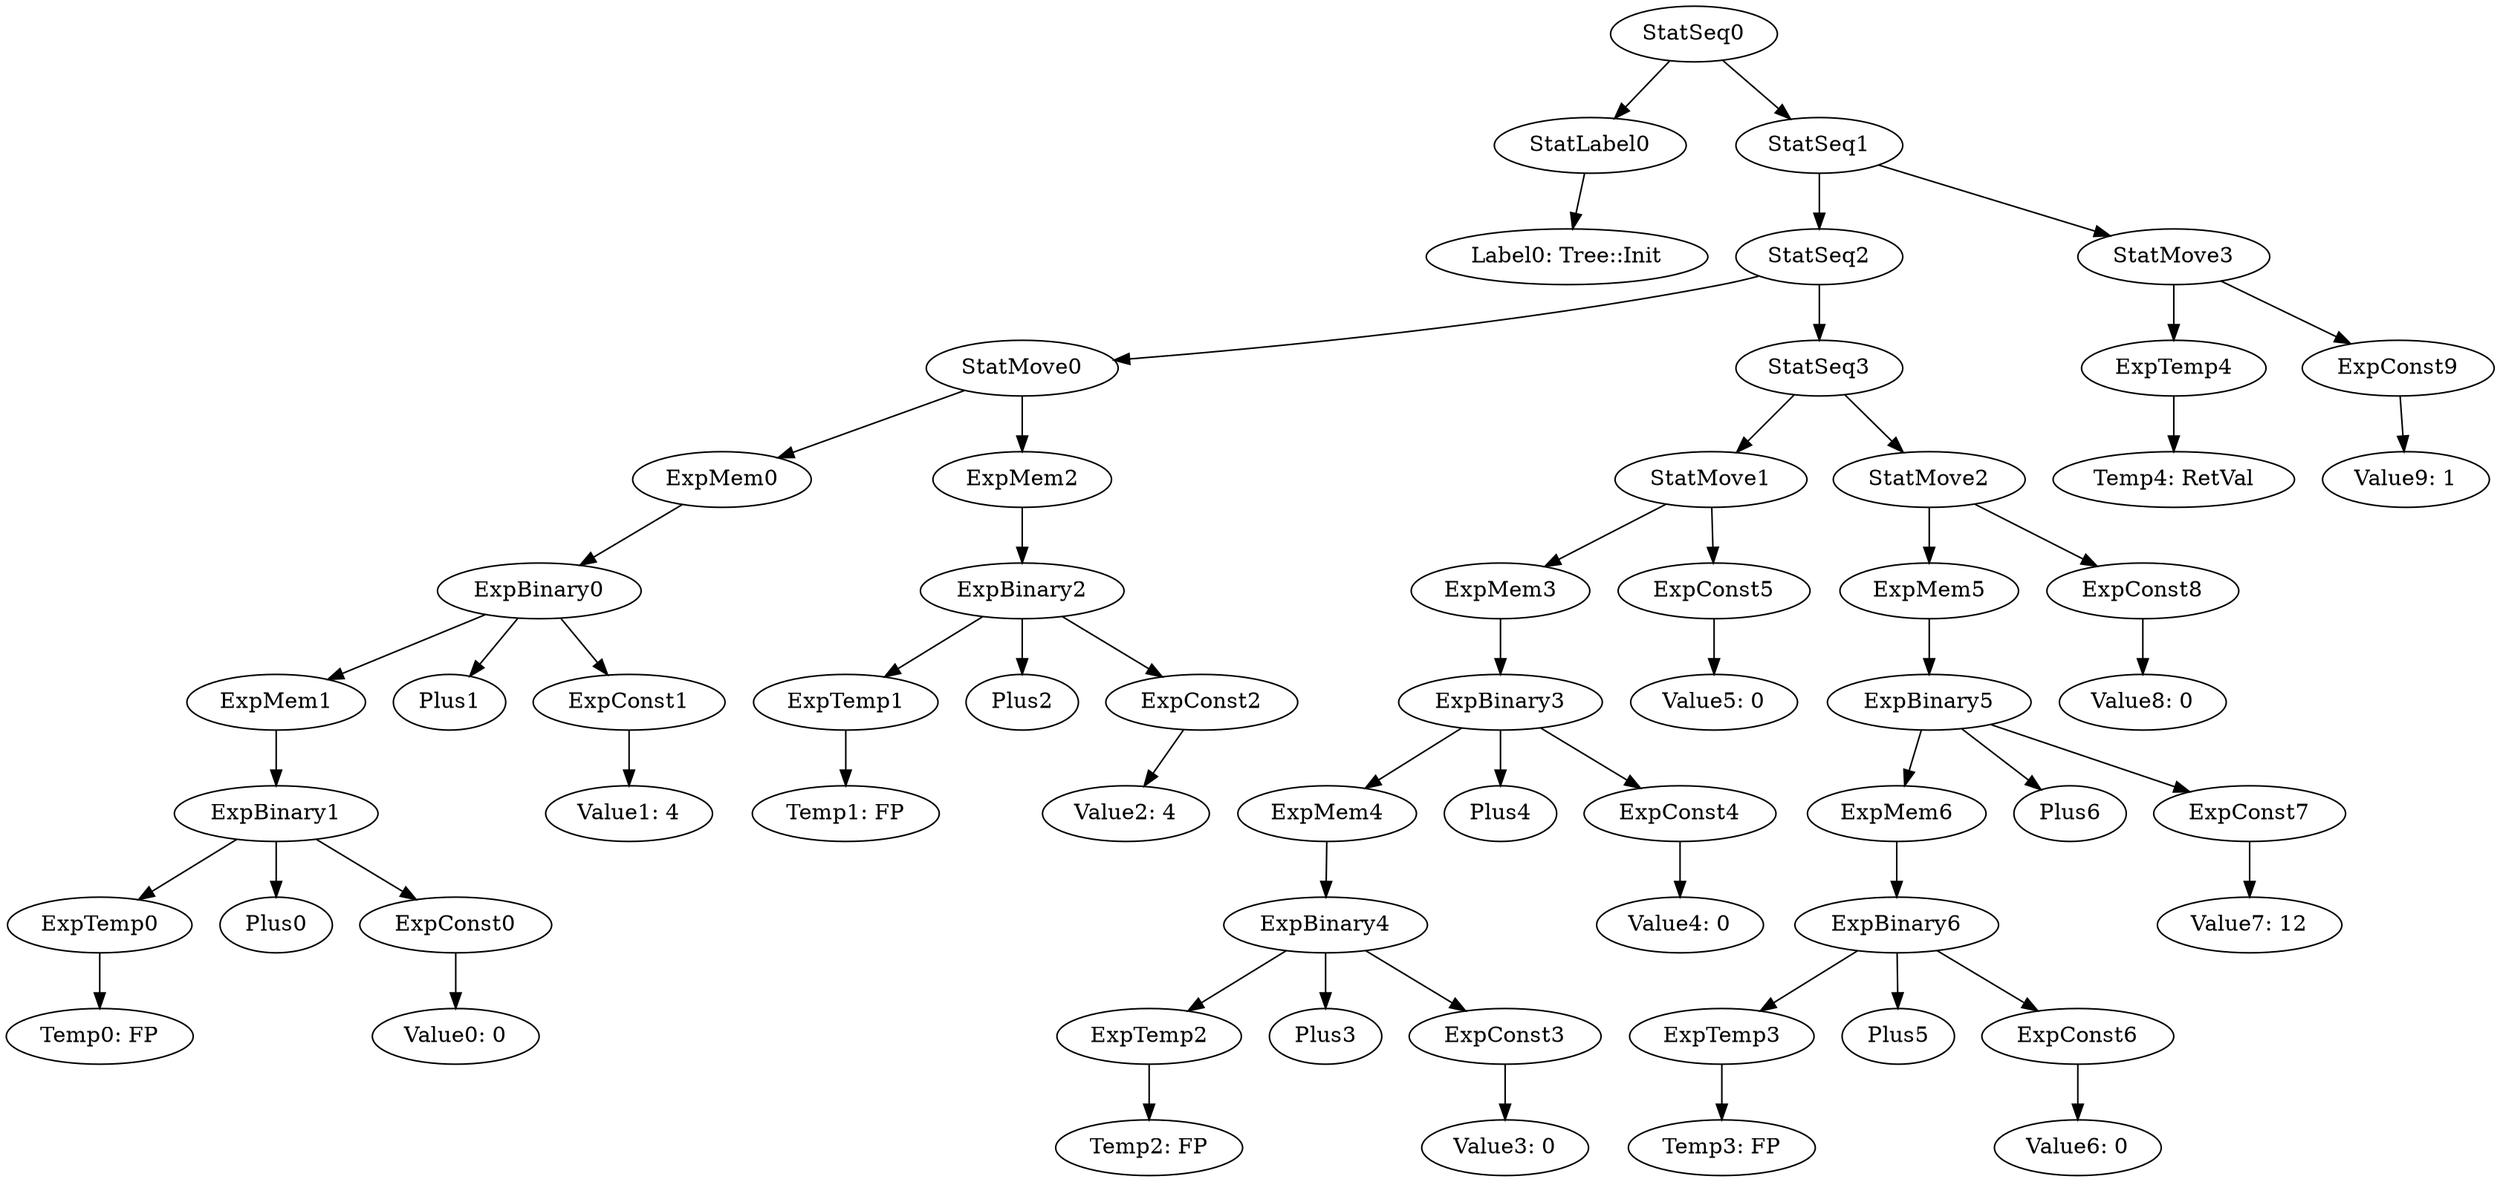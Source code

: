 digraph {
	ordering = out;
	ExpConst9 -> "Value9: 1";
	StatMove3 -> ExpTemp4;
	StatMove3 -> ExpConst9;
	ExpTemp4 -> "Temp4: RetVal";
	ExpConst8 -> "Value8: 0";
	StatMove2 -> ExpMem5;
	StatMove2 -> ExpConst8;
	ExpBinary5 -> ExpMem6;
	ExpBinary5 -> Plus6;
	ExpBinary5 -> ExpConst7;
	ExpMem6 -> ExpBinary6;
	ExpTemp3 -> "Temp3: FP";
	StatSeq3 -> StatMove1;
	StatSeq3 -> StatMove2;
	ExpMem5 -> ExpBinary5;
	StatMove1 -> ExpMem3;
	StatMove1 -> ExpConst5;
	StatMove0 -> ExpMem0;
	StatMove0 -> ExpMem2;
	ExpBinary6 -> ExpTemp3;
	ExpBinary6 -> Plus5;
	ExpBinary6 -> ExpConst6;
	ExpMem0 -> ExpBinary0;
	ExpBinary1 -> ExpTemp0;
	ExpBinary1 -> Plus0;
	ExpBinary1 -> ExpConst0;
	ExpMem3 -> ExpBinary3;
	ExpMem1 -> ExpBinary1;
	ExpConst0 -> "Value0: 0";
	StatLabel0 -> "Label0: Tree::Init";
	ExpTemp0 -> "Temp0: FP";
	ExpMem2 -> ExpBinary2;
	ExpConst5 -> "Value5: 0";
	ExpBinary3 -> ExpMem4;
	ExpBinary3 -> Plus4;
	ExpBinary3 -> ExpConst4;
	StatSeq1 -> StatSeq2;
	StatSeq1 -> StatMove3;
	ExpConst1 -> "Value1: 4";
	StatSeq0 -> StatLabel0;
	StatSeq0 -> StatSeq1;
	ExpTemp1 -> "Temp1: FP";
	ExpBinary2 -> ExpTemp1;
	ExpBinary2 -> Plus2;
	ExpBinary2 -> ExpConst2;
	ExpConst2 -> "Value2: 4";
	ExpConst7 -> "Value7: 12";
	ExpConst3 -> "Value3: 0";
	ExpConst6 -> "Value6: 0";
	StatSeq2 -> StatMove0;
	StatSeq2 -> StatSeq3;
	ExpTemp2 -> "Temp2: FP";
	ExpBinary4 -> ExpTemp2;
	ExpBinary4 -> Plus3;
	ExpBinary4 -> ExpConst3;
	ExpBinary0 -> ExpMem1;
	ExpBinary0 -> Plus1;
	ExpBinary0 -> ExpConst1;
	ExpMem4 -> ExpBinary4;
	ExpConst4 -> "Value4: 0";
}

